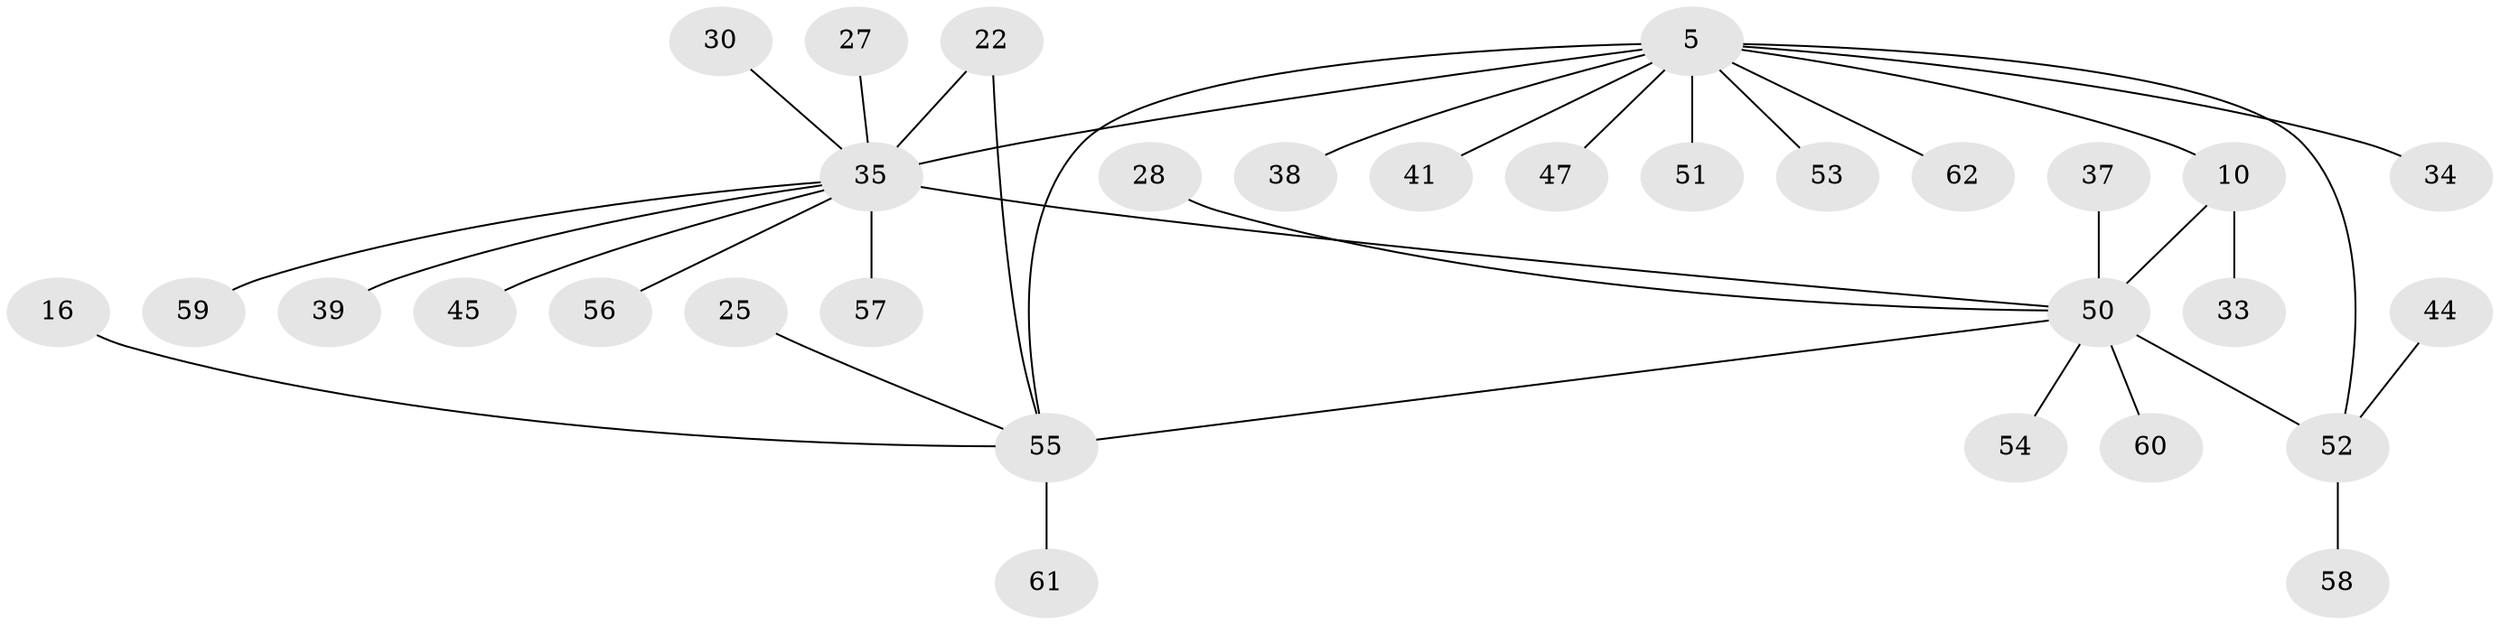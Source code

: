 // original degree distribution, {10: 0.016129032258064516, 7: 0.016129032258064516, 3: 0.08064516129032258, 5: 0.03225806451612903, 6: 0.04838709677419355, 8: 0.016129032258064516, 9: 0.03225806451612903, 4: 0.04838709677419355, 1: 0.5483870967741935, 2: 0.16129032258064516}
// Generated by graph-tools (version 1.1) at 2025/54/03/09/25 04:54:48]
// undirected, 31 vertices, 34 edges
graph export_dot {
graph [start="1"]
  node [color=gray90,style=filled];
  5 [super="+4+1"];
  10;
  16;
  22;
  25;
  27;
  28 [super="+24"];
  30;
  33 [super="+31"];
  34;
  35 [super="+13+23"];
  37;
  38;
  39;
  41;
  44 [super="+32"];
  45;
  47 [super="+42"];
  50 [super="+43+40+15"];
  51;
  52 [super="+17"];
  53 [super="+46"];
  54 [super="+49"];
  55 [super="+48+9"];
  56 [super="+36"];
  57;
  58;
  59;
  60;
  61;
  62;
  5 -- 38;
  5 -- 51;
  5 -- 62 [weight=2];
  5 -- 10 [weight=2];
  5 -- 34;
  5 -- 41;
  5 -- 55 [weight=2];
  5 -- 47;
  5 -- 53;
  5 -- 52 [weight=2];
  5 -- 35 [weight=3];
  10 -- 33;
  10 -- 50 [weight=3];
  16 -- 55;
  22 -- 55;
  22 -- 35;
  25 -- 55;
  27 -- 35;
  28 -- 50;
  30 -- 35;
  35 -- 39;
  35 -- 45;
  35 -- 50 [weight=2];
  35 -- 56;
  35 -- 57;
  35 -- 59;
  37 -- 50;
  44 -- 52;
  50 -- 52 [weight=2];
  50 -- 54;
  50 -- 55 [weight=2];
  50 -- 60;
  52 -- 58;
  55 -- 61;
}
